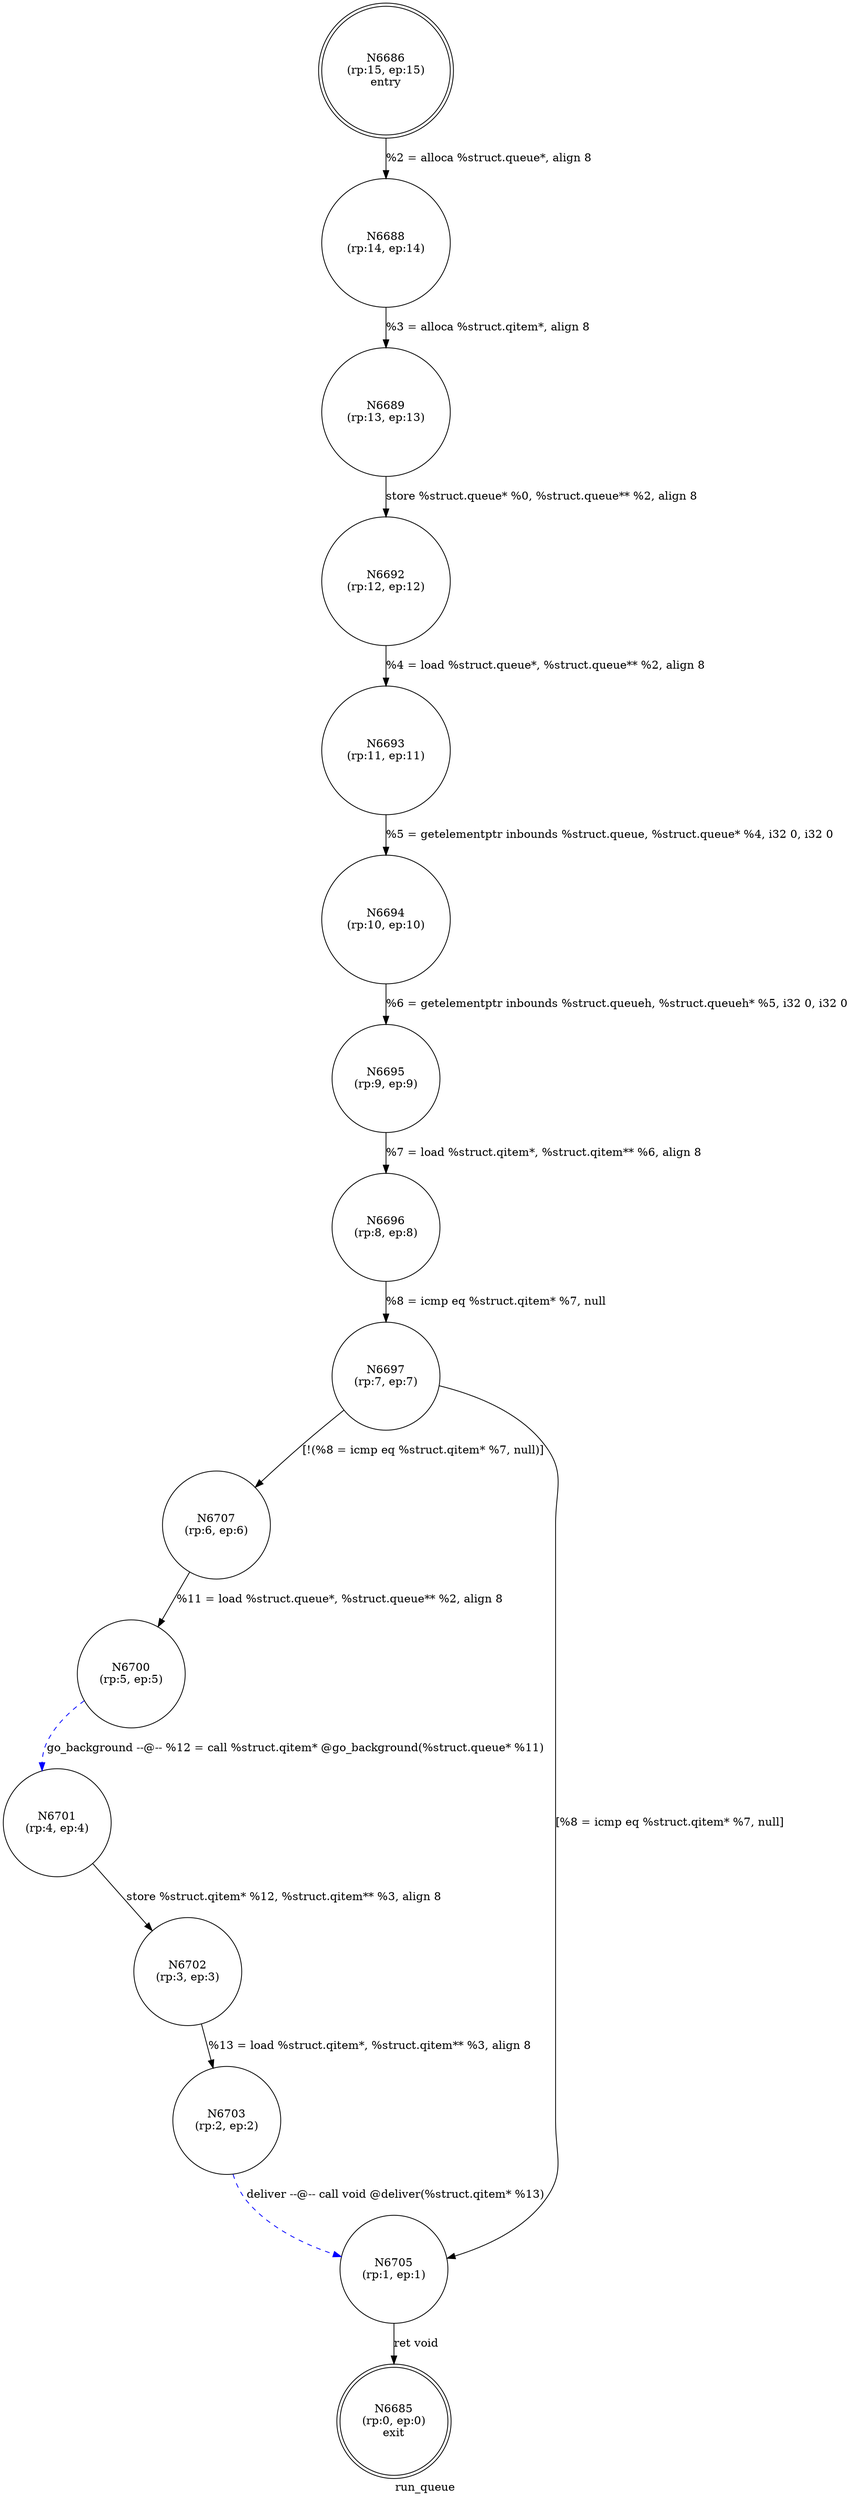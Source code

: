 digraph run_queue {
label="run_queue"
6685 [label="N6685\n(rp:0, ep:0)\nexit", shape="doublecircle"]
6686 [label="N6686\n(rp:15, ep:15)\nentry", shape="doublecircle"]
6686 -> 6688 [label="%2 = alloca %struct.queue*, align 8"]
6688 [label="N6688\n(rp:14, ep:14)", shape="circle"]
6688 -> 6689 [label="%3 = alloca %struct.qitem*, align 8"]
6689 [label="N6689\n(rp:13, ep:13)", shape="circle"]
6689 -> 6692 [label="store %struct.queue* %0, %struct.queue** %2, align 8"]
6692 [label="N6692\n(rp:12, ep:12)", shape="circle"]
6692 -> 6693 [label="%4 = load %struct.queue*, %struct.queue** %2, align 8"]
6693 [label="N6693\n(rp:11, ep:11)", shape="circle"]
6693 -> 6694 [label="%5 = getelementptr inbounds %struct.queue, %struct.queue* %4, i32 0, i32 0"]
6694 [label="N6694\n(rp:10, ep:10)", shape="circle"]
6694 -> 6695 [label="%6 = getelementptr inbounds %struct.queueh, %struct.queueh* %5, i32 0, i32 0"]
6695 [label="N6695\n(rp:9, ep:9)", shape="circle"]
6695 -> 6696 [label="%7 = load %struct.qitem*, %struct.qitem** %6, align 8"]
6696 [label="N6696\n(rp:8, ep:8)", shape="circle"]
6696 -> 6697 [label="%8 = icmp eq %struct.qitem* %7, null"]
6697 [label="N6697\n(rp:7, ep:7)", shape="circle"]
6697 -> 6707 [label="[!(%8 = icmp eq %struct.qitem* %7, null)]"]
6697 -> 6705 [label="[%8 = icmp eq %struct.qitem* %7, null]"]
6700 [label="N6700\n(rp:5, ep:5)", shape="circle"]
6700 -> 6701 [label="go_background --@-- %12 = call %struct.qitem* @go_background(%struct.queue* %11)", style="dashed", color="blue"]
6701 [label="N6701\n(rp:4, ep:4)", shape="circle"]
6701 -> 6702 [label="store %struct.qitem* %12, %struct.qitem** %3, align 8"]
6702 [label="N6702\n(rp:3, ep:3)", shape="circle"]
6702 -> 6703 [label="%13 = load %struct.qitem*, %struct.qitem** %3, align 8"]
6703 [label="N6703\n(rp:2, ep:2)", shape="circle"]
6703 -> 6705 [label="deliver --@-- call void @deliver(%struct.qitem* %13)", style="dashed", color="blue"]
6705 [label="N6705\n(rp:1, ep:1)", shape="circle"]
6705 -> 6685 [label="ret void"]
6707 [label="N6707\n(rp:6, ep:6)", shape="circle"]
6707 -> 6700 [label="%11 = load %struct.queue*, %struct.queue** %2, align 8"]
}
